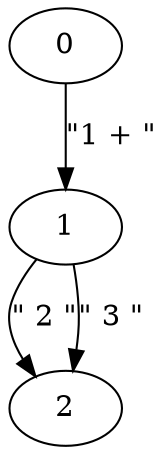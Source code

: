 digraph g
{
0;1;2;
0 -> 1 [label="\"1 + \""];
1 -> 2 [label="\" 2 \""];
1 -> 2 [label="\" 3 \""];
}
